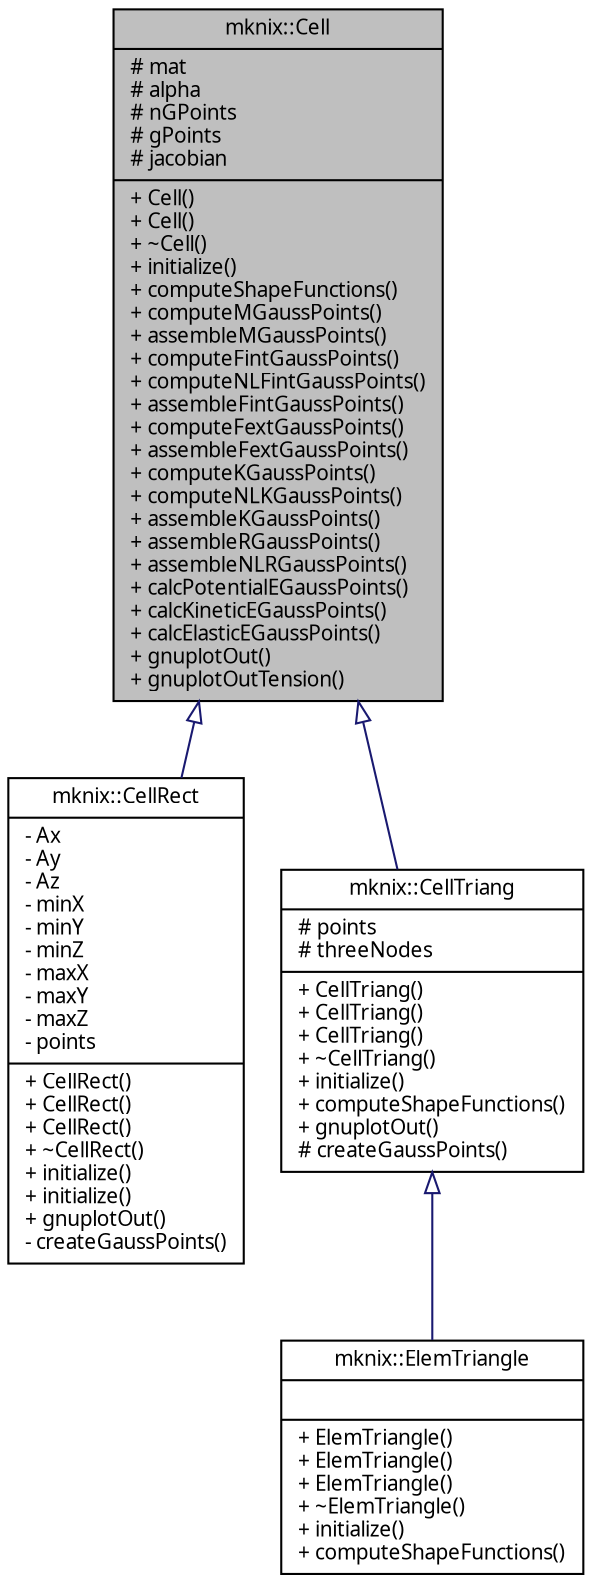 digraph G
{
  edge [fontname="FreeSans.ttf",fontsize=10,labelfontname="FreeSans.ttf",labelfontsize=10];
  node [fontname="FreeSans.ttf",fontsize=10,shape=record];
  Node1 [label="{mknix::Cell\n|# mat\l# alpha\l# nGPoints\l# gPoints\l# jacobian\l|+ Cell()\l+ Cell()\l+ ~Cell()\l+ initialize()\l+ computeShapeFunctions()\l+ computeMGaussPoints()\l+ assembleMGaussPoints()\l+ computeFintGaussPoints()\l+ computeNLFintGaussPoints()\l+ assembleFintGaussPoints()\l+ computeFextGaussPoints()\l+ assembleFextGaussPoints()\l+ computeKGaussPoints()\l+ computeNLKGaussPoints()\l+ assembleKGaussPoints()\l+ assembleRGaussPoints()\l+ assembleNLRGaussPoints()\l+ calcPotentialEGaussPoints()\l+ calcKineticEGaussPoints()\l+ calcElasticEGaussPoints()\l+ gnuplotOut()\l+ gnuplotOutTension()\l}",height=0.2,width=0.4,color="black", fillcolor="grey75", style="filled" fontcolor="black"];
  Node1 -> Node2 [dir=back,color="midnightblue",fontsize=10,style="solid",arrowtail="empty"];
  Node2 [label="{mknix::CellRect\n|- Ax\l- Ay\l- Az\l- minX\l- minY\l- minZ\l- maxX\l- maxY\l- maxZ\l- points\l|+ CellRect()\l+ CellRect()\l+ CellRect()\l+ ~CellRect()\l+ initialize()\l+ initialize()\l+ gnuplotOut()\l- createGaussPoints()\l}",height=0.2,width=0.4,color="black", fillcolor="white", style="filled",URL="$classmknix_1_1CellRect.html"];
  Node1 -> Node3 [dir=back,color="midnightblue",fontsize=10,style="solid",arrowtail="empty"];
  Node3 [label="{mknix::CellTriang\n|# points\l# threeNodes\l|+ CellTriang()\l+ CellTriang()\l+ CellTriang()\l+ ~CellTriang()\l+ initialize()\l+ computeShapeFunctions()\l+ gnuplotOut()\l# createGaussPoints()\l}",height=0.2,width=0.4,color="black", fillcolor="white", style="filled",URL="$classmknix_1_1CellTriang.html"];
  Node3 -> Node4 [dir=back,color="midnightblue",fontsize=10,style="solid",arrowtail="empty"];
  Node4 [label="{mknix::ElemTriangle\n||+ ElemTriangle()\l+ ElemTriangle()\l+ ElemTriangle()\l+ ~ElemTriangle()\l+ initialize()\l+ computeShapeFunctions()\l}",height=0.2,width=0.4,color="black", fillcolor="white", style="filled",URL="$classmknix_1_1ElemTriangle.html"];
}
